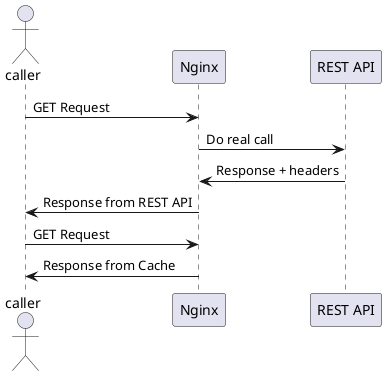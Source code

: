 @startuml

actor caller

participant nginx as "Nginx"
participant rest as "REST API"

caller -> nginx : GET Request
nginx -> rest: Do real call
rest -> nginx: Response + headers
nginx -> caller: Response from REST API

caller -> nginx: GET Request
nginx -> caller: Response from Cache


@enduml